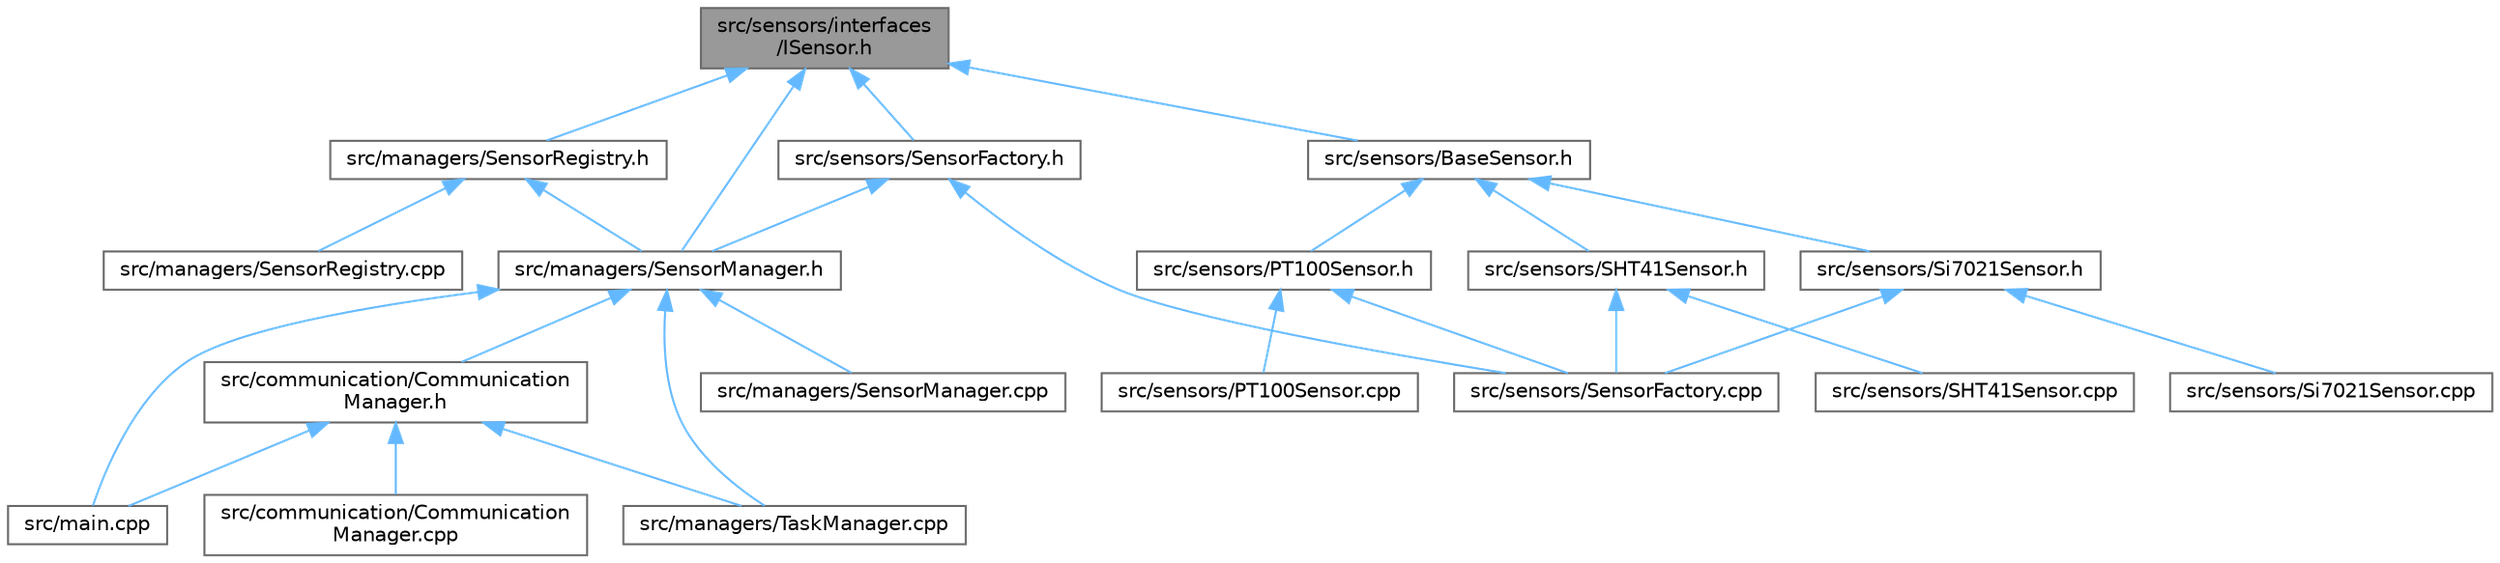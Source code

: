 digraph "src/sensors/interfaces/ISensor.h"
{
 // LATEX_PDF_SIZE
  bgcolor="transparent";
  edge [fontname=Helvetica,fontsize=10,labelfontname=Helvetica,labelfontsize=10];
  node [fontname=Helvetica,fontsize=10,shape=box,height=0.2,width=0.4];
  Node1 [id="Node000001",label="src/sensors/interfaces\l/ISensor.h",height=0.2,width=0.4,color="gray40", fillcolor="grey60", style="filled", fontcolor="black",tooltip=" "];
  Node1 -> Node2 [id="edge1_Node000001_Node000002",dir="back",color="steelblue1",style="solid",tooltip=" "];
  Node2 [id="Node000002",label="src/managers/SensorManager.h",height=0.2,width=0.4,color="grey40", fillcolor="white", style="filled",URL="$_sensor_manager_8h.html",tooltip=" "];
  Node2 -> Node3 [id="edge2_Node000002_Node000003",dir="back",color="steelblue1",style="solid",tooltip=" "];
  Node3 [id="Node000003",label="src/communication/Communication\lManager.h",height=0.2,width=0.4,color="grey40", fillcolor="white", style="filled",URL="$_communication_manager_8h.html",tooltip=" "];
  Node3 -> Node4 [id="edge3_Node000003_Node000004",dir="back",color="steelblue1",style="solid",tooltip=" "];
  Node4 [id="Node000004",label="src/communication/Communication\lManager.cpp",height=0.2,width=0.4,color="grey40", fillcolor="white", style="filled",URL="$_communication_manager_8cpp.html",tooltip=" "];
  Node3 -> Node5 [id="edge4_Node000003_Node000005",dir="back",color="steelblue1",style="solid",tooltip=" "];
  Node5 [id="Node000005",label="src/main.cpp",height=0.2,width=0.4,color="grey40", fillcolor="white", style="filled",URL="$main_8cpp.html",tooltip=" "];
  Node3 -> Node6 [id="edge5_Node000003_Node000006",dir="back",color="steelblue1",style="solid",tooltip=" "];
  Node6 [id="Node000006",label="src/managers/TaskManager.cpp",height=0.2,width=0.4,color="grey40", fillcolor="white", style="filled",URL="$_task_manager_8cpp.html",tooltip=" "];
  Node2 -> Node5 [id="edge6_Node000002_Node000005",dir="back",color="steelblue1",style="solid",tooltip=" "];
  Node2 -> Node7 [id="edge7_Node000002_Node000007",dir="back",color="steelblue1",style="solid",tooltip=" "];
  Node7 [id="Node000007",label="src/managers/SensorManager.cpp",height=0.2,width=0.4,color="grey40", fillcolor="white", style="filled",URL="$_sensor_manager_8cpp.html",tooltip=" "];
  Node2 -> Node6 [id="edge8_Node000002_Node000006",dir="back",color="steelblue1",style="solid",tooltip=" "];
  Node1 -> Node8 [id="edge9_Node000001_Node000008",dir="back",color="steelblue1",style="solid",tooltip=" "];
  Node8 [id="Node000008",label="src/managers/SensorRegistry.h",height=0.2,width=0.4,color="grey40", fillcolor="white", style="filled",URL="$_sensor_registry_8h.html",tooltip=" "];
  Node8 -> Node2 [id="edge10_Node000008_Node000002",dir="back",color="steelblue1",style="solid",tooltip=" "];
  Node8 -> Node9 [id="edge11_Node000008_Node000009",dir="back",color="steelblue1",style="solid",tooltip=" "];
  Node9 [id="Node000009",label="src/managers/SensorRegistry.cpp",height=0.2,width=0.4,color="grey40", fillcolor="white", style="filled",URL="$_sensor_registry_8cpp.html",tooltip=" "];
  Node1 -> Node10 [id="edge12_Node000001_Node000010",dir="back",color="steelblue1",style="solid",tooltip=" "];
  Node10 [id="Node000010",label="src/sensors/BaseSensor.h",height=0.2,width=0.4,color="grey40", fillcolor="white", style="filled",URL="$_base_sensor_8h.html",tooltip=" "];
  Node10 -> Node11 [id="edge13_Node000010_Node000011",dir="back",color="steelblue1",style="solid",tooltip=" "];
  Node11 [id="Node000011",label="src/sensors/PT100Sensor.h",height=0.2,width=0.4,color="grey40", fillcolor="white", style="filled",URL="$_p_t100_sensor_8h.html",tooltip=" "];
  Node11 -> Node12 [id="edge14_Node000011_Node000012",dir="back",color="steelblue1",style="solid",tooltip=" "];
  Node12 [id="Node000012",label="src/sensors/PT100Sensor.cpp",height=0.2,width=0.4,color="grey40", fillcolor="white", style="filled",URL="$_p_t100_sensor_8cpp.html",tooltip=" "];
  Node11 -> Node13 [id="edge15_Node000011_Node000013",dir="back",color="steelblue1",style="solid",tooltip=" "];
  Node13 [id="Node000013",label="src/sensors/SensorFactory.cpp",height=0.2,width=0.4,color="grey40", fillcolor="white", style="filled",URL="$_sensor_factory_8cpp.html",tooltip=" "];
  Node10 -> Node14 [id="edge16_Node000010_Node000014",dir="back",color="steelblue1",style="solid",tooltip=" "];
  Node14 [id="Node000014",label="src/sensors/SHT41Sensor.h",height=0.2,width=0.4,color="grey40", fillcolor="white", style="filled",URL="$_s_h_t41_sensor_8h.html",tooltip=" "];
  Node14 -> Node15 [id="edge17_Node000014_Node000015",dir="back",color="steelblue1",style="solid",tooltip=" "];
  Node15 [id="Node000015",label="src/sensors/SHT41Sensor.cpp",height=0.2,width=0.4,color="grey40", fillcolor="white", style="filled",URL="$_s_h_t41_sensor_8cpp.html",tooltip=" "];
  Node14 -> Node13 [id="edge18_Node000014_Node000013",dir="back",color="steelblue1",style="solid",tooltip=" "];
  Node10 -> Node16 [id="edge19_Node000010_Node000016",dir="back",color="steelblue1",style="solid",tooltip=" "];
  Node16 [id="Node000016",label="src/sensors/Si7021Sensor.h",height=0.2,width=0.4,color="grey40", fillcolor="white", style="filled",URL="$_si7021_sensor_8h.html",tooltip=" "];
  Node16 -> Node13 [id="edge20_Node000016_Node000013",dir="back",color="steelblue1",style="solid",tooltip=" "];
  Node16 -> Node17 [id="edge21_Node000016_Node000017",dir="back",color="steelblue1",style="solid",tooltip=" "];
  Node17 [id="Node000017",label="src/sensors/Si7021Sensor.cpp",height=0.2,width=0.4,color="grey40", fillcolor="white", style="filled",URL="$_si7021_sensor_8cpp.html",tooltip=" "];
  Node1 -> Node18 [id="edge22_Node000001_Node000018",dir="back",color="steelblue1",style="solid",tooltip=" "];
  Node18 [id="Node000018",label="src/sensors/SensorFactory.h",height=0.2,width=0.4,color="grey40", fillcolor="white", style="filled",URL="$_sensor_factory_8h.html",tooltip=" "];
  Node18 -> Node2 [id="edge23_Node000018_Node000002",dir="back",color="steelblue1",style="solid",tooltip=" "];
  Node18 -> Node13 [id="edge24_Node000018_Node000013",dir="back",color="steelblue1",style="solid",tooltip=" "];
}
